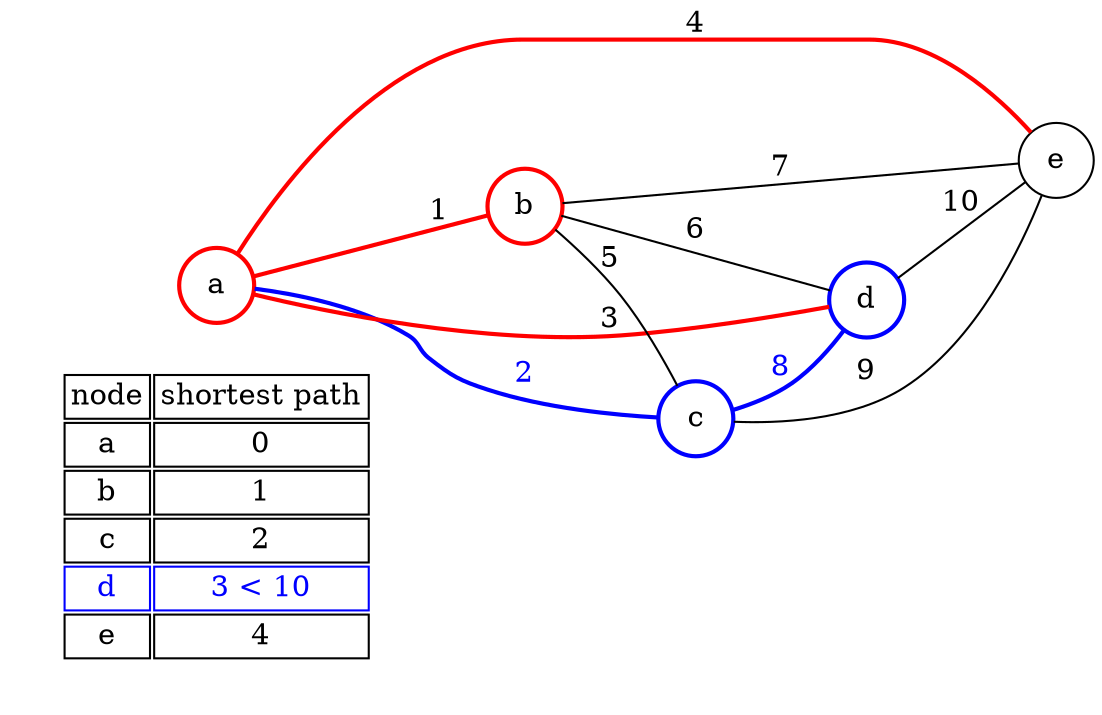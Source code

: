 graph G {scale=3; rankdir=LR;  node [shape=plaintext]
  subgraph cluster_01 { 
    color = "white"
    key [label=<<table border="1" color="white">
      <tr><td align="center" port="tree" color="black">node</td><td align="center" port="tree" color="black">shortest path</td></tr>
      <tr><td align="center" port="tree" color="black">a</td><td align="center" port="tree" color="black">0</td></tr>
      <tr><td align="center" port="tree" color="black">b</td><td align="center" port="tree" color="black">1</td></tr>
      <tr><td align="center" port="tree" color="black">c</td><td align="center" port="tree" color="black">2</td></tr>
      <tr><td align="center" port="tree" color="blue"><font color="blue">d</font></td><td align="center" port="tree" color="blue"><font color="blue">3 &lt; 10</font></td></tr>
      <tr><td align="center" port="tree" color="black">e</td><td align="center" port="tree" color="black">4</td></tr>
      </table>>]
    key:tree:e key:tree:w [shape = "none" color="red"]
    key:back:e key:back:w [shape = "none" color="blue"]}
  a [shape="circle", label="a", color=red, style=bold];
  b [shape="circle", label="b", color=red, style=bold];
  c [shape="circle", label="c", color=blue, style=bold];
  d [shape="circle", label="d", color=blue, style=bold];
  e [shape="circle", label="e"];

a -- b [label="1", color=red, style=bold]; 
a -- c [label="2", color=blue, style=bold, fontcolor=blue];
a -- d [label="3", color=red, style=bold];
a -- e [label="4", color=red, style=bold];
b -- c [label="5"];
b -- d [label="6"];
b -- e [label="7"];
c -- d [label="8", color=blue, style=bold, fontcolor=blue];
c -- e [label="9"];
d -- e [label="10"];
}
